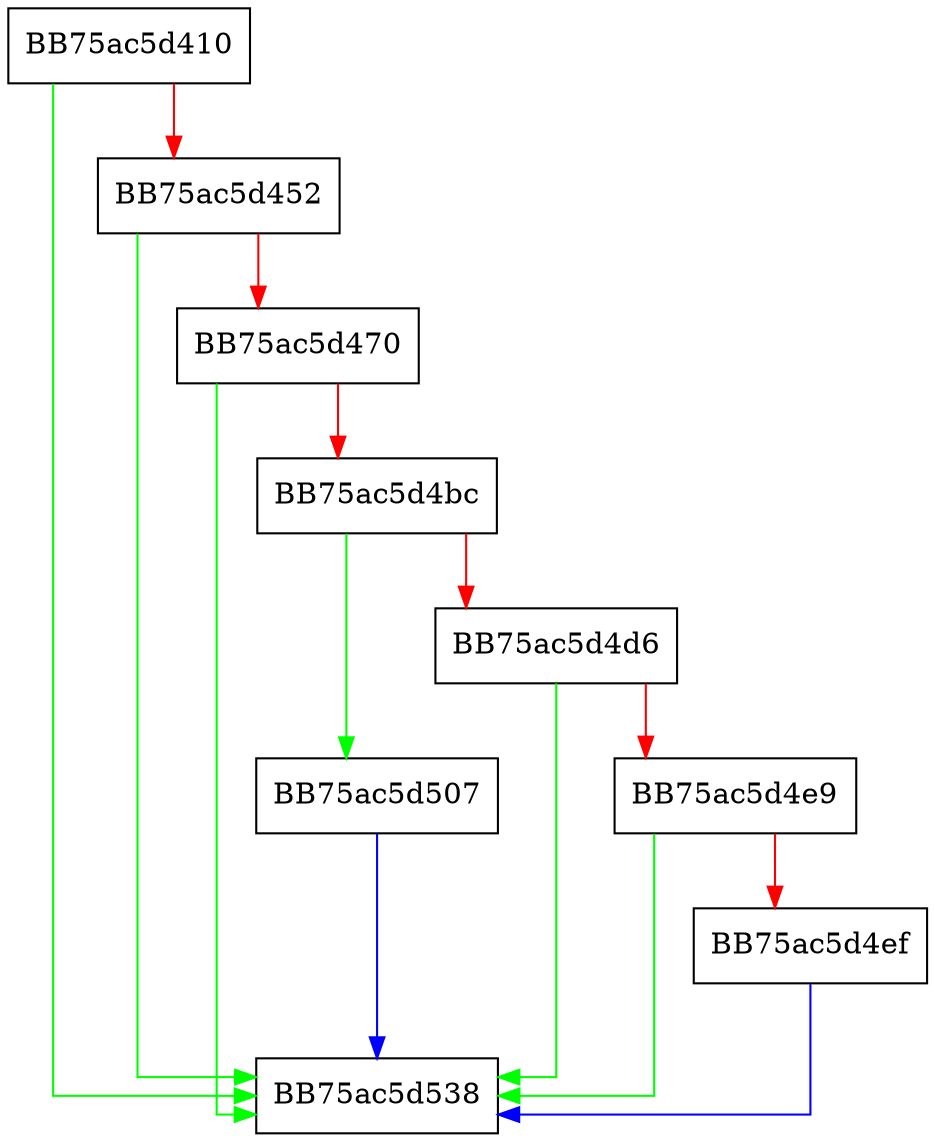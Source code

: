 digraph lglz_buildDosHeader {
  node [shape="box"];
  graph [splines=ortho];
  BB75ac5d410 -> BB75ac5d538 [color="green"];
  BB75ac5d410 -> BB75ac5d452 [color="red"];
  BB75ac5d452 -> BB75ac5d538 [color="green"];
  BB75ac5d452 -> BB75ac5d470 [color="red"];
  BB75ac5d470 -> BB75ac5d538 [color="green"];
  BB75ac5d470 -> BB75ac5d4bc [color="red"];
  BB75ac5d4bc -> BB75ac5d507 [color="green"];
  BB75ac5d4bc -> BB75ac5d4d6 [color="red"];
  BB75ac5d4d6 -> BB75ac5d538 [color="green"];
  BB75ac5d4d6 -> BB75ac5d4e9 [color="red"];
  BB75ac5d4e9 -> BB75ac5d538 [color="green"];
  BB75ac5d4e9 -> BB75ac5d4ef [color="red"];
  BB75ac5d4ef -> BB75ac5d538 [color="blue"];
  BB75ac5d507 -> BB75ac5d538 [color="blue"];
}